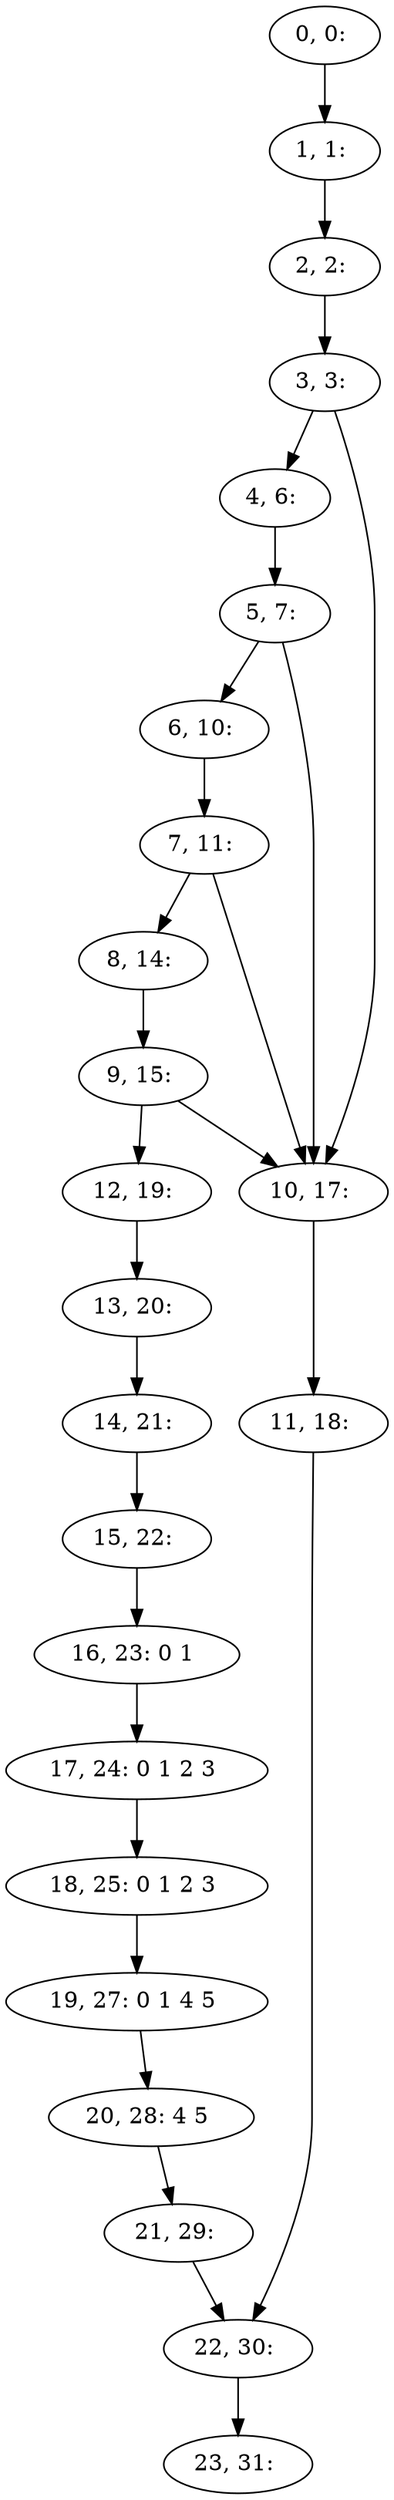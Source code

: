 digraph G {
0[label="0, 0: "];
1[label="1, 1: "];
2[label="2, 2: "];
3[label="3, 3: "];
4[label="4, 6: "];
5[label="5, 7: "];
6[label="6, 10: "];
7[label="7, 11: "];
8[label="8, 14: "];
9[label="9, 15: "];
10[label="10, 17: "];
11[label="11, 18: "];
12[label="12, 19: "];
13[label="13, 20: "];
14[label="14, 21: "];
15[label="15, 22: "];
16[label="16, 23: 0 1 "];
17[label="17, 24: 0 1 2 3 "];
18[label="18, 25: 0 1 2 3 "];
19[label="19, 27: 0 1 4 5 "];
20[label="20, 28: 4 5 "];
21[label="21, 29: "];
22[label="22, 30: "];
23[label="23, 31: "];
0->1 ;
1->2 ;
2->3 ;
3->4 ;
3->10 ;
4->5 ;
5->6 ;
5->10 ;
6->7 ;
7->8 ;
7->10 ;
8->9 ;
9->10 ;
9->12 ;
10->11 ;
11->22 ;
12->13 ;
13->14 ;
14->15 ;
15->16 ;
16->17 ;
17->18 ;
18->19 ;
19->20 ;
20->21 ;
21->22 ;
22->23 ;
}
